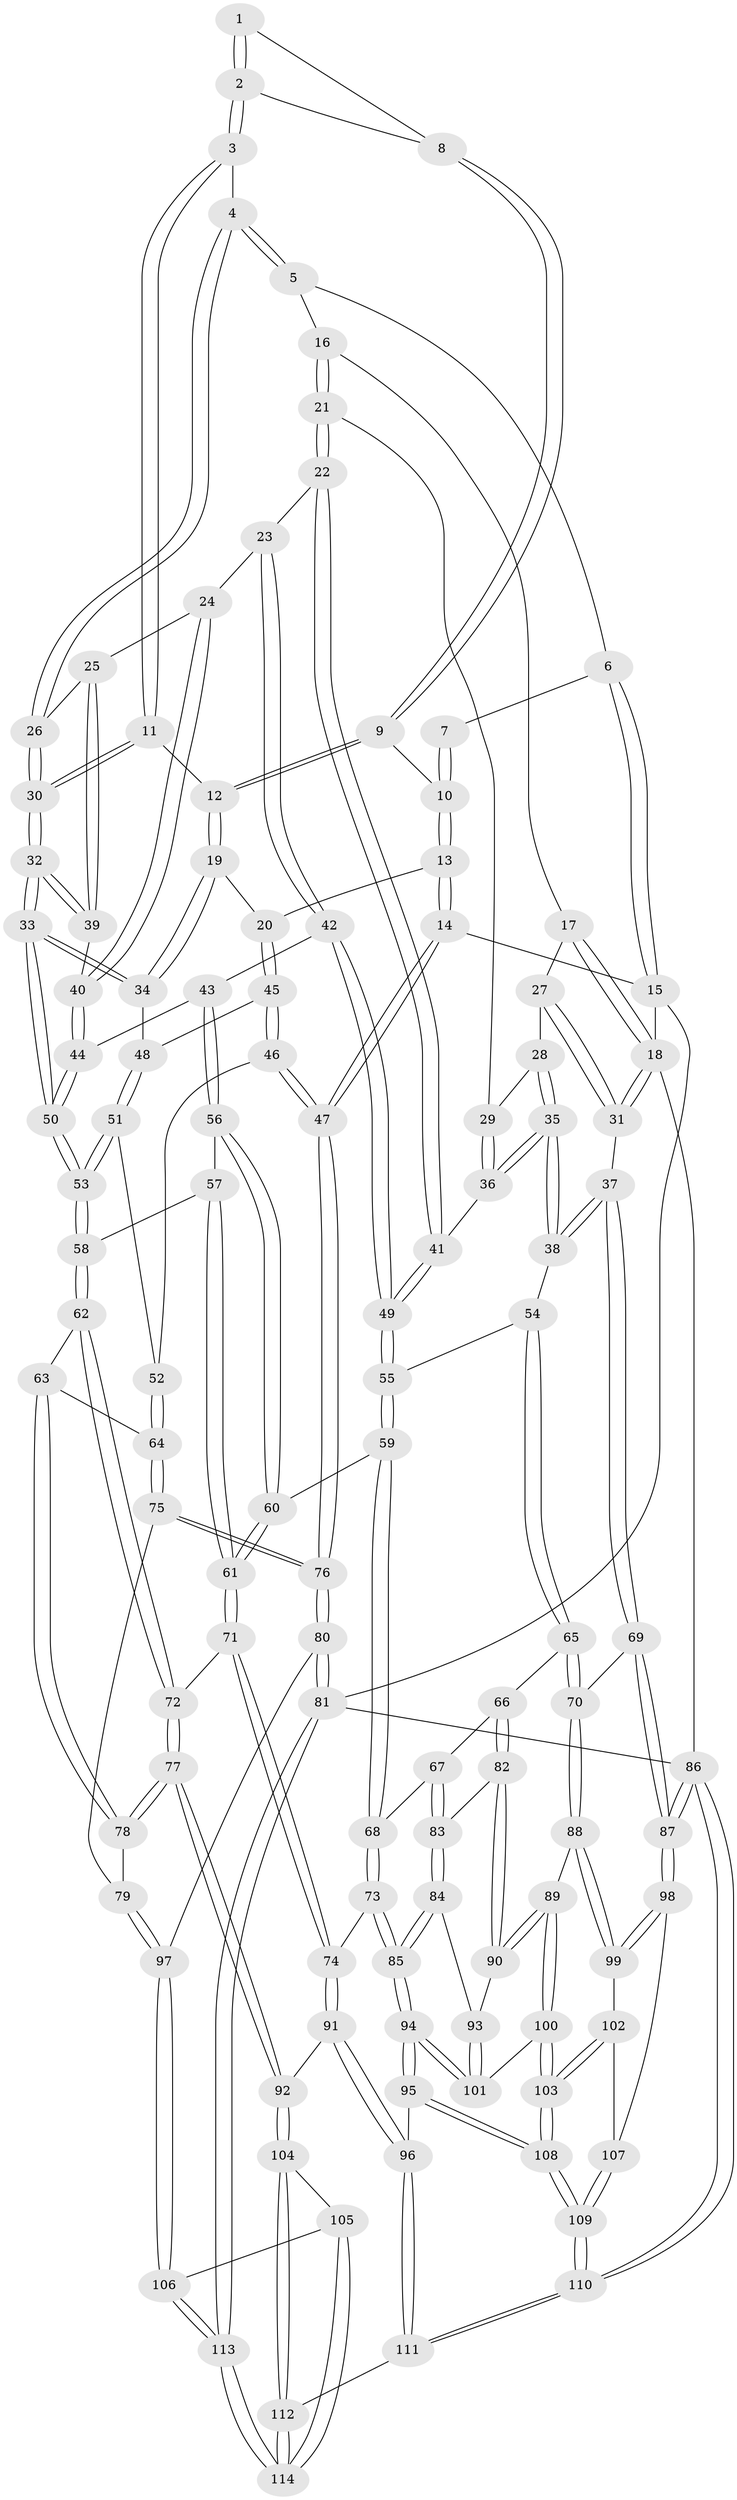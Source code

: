 // Generated by graph-tools (version 1.1) at 2025/03/03/09/25 03:03:12]
// undirected, 114 vertices, 282 edges
graph export_dot {
graph [start="1"]
  node [color=gray90,style=filled];
  1 [pos="+0.1699308886854425+0.051209141982399065"];
  2 [pos="+0.24900337834650957+0.11148872278507521"];
  3 [pos="+0.310522248838284+0.15263456083164056"];
  4 [pos="+0.44847974251833994+0.09637455804647956"];
  5 [pos="+0.5549240190517568+0"];
  6 [pos="+0+0"];
  7 [pos="+0.0994603022870953+0"];
  8 [pos="+0.17109619807755005+0.14800630200167475"];
  9 [pos="+0.16330337348617655+0.1931294069342072"];
  10 [pos="+0.13924881598196107+0.19537197782623197"];
  11 [pos="+0.2672868695346212+0.2061135122709128"];
  12 [pos="+0.2548970198468802+0.2171187470094103"];
  13 [pos="+0.04674956279857495+0.24503819462134005"];
  14 [pos="+0+0.18146662129237967"];
  15 [pos="+0+0"];
  16 [pos="+0.6840774862129156+0"];
  17 [pos="+0.7227363266832376+0"];
  18 [pos="+1+0"];
  19 [pos="+0.23929989627607132+0.284483859898822"];
  20 [pos="+0.13621527915905027+0.32487110631149557"];
  21 [pos="+0.6521027698031336+0.29992012182579664"];
  22 [pos="+0.6447231433732701+0.31477213518738706"];
  23 [pos="+0.5868540676119449+0.32250900127790627"];
  24 [pos="+0.529617919244253+0.28861548083533906"];
  25 [pos="+0.490030806369614+0.24480457459318006"];
  26 [pos="+0.4491346955879379+0.10428947801679904"];
  27 [pos="+0.8398049410448812+0.14641478094739618"];
  28 [pos="+0.7794735089572231+0.2808269570326199"];
  29 [pos="+0.7525167396117848+0.29167244654851243"];
  30 [pos="+0.3677733327761254+0.313912616669113"];
  31 [pos="+1+0.4366945430332431"];
  32 [pos="+0.3655541005760778+0.3505575717768162"];
  33 [pos="+0.34027105303367866+0.3833433816465342"];
  34 [pos="+0.2820829642410465+0.3531101699828165"];
  35 [pos="+0.8278679503579472+0.3956734014900604"];
  36 [pos="+0.7465225802133156+0.3821407231117071"];
  37 [pos="+1+0.4593845615126833"];
  38 [pos="+0.8972165104047741+0.4377228437248881"];
  39 [pos="+0.43856621469860196+0.3326193219975666"];
  40 [pos="+0.4806246581325183+0.3761611108456584"];
  41 [pos="+0.6799683524744545+0.38448573798588365"];
  42 [pos="+0.5194036549450831+0.44163256386496047"];
  43 [pos="+0.5048922133177081+0.44320159221148414"];
  44 [pos="+0.5019407809277968+0.4415657882436404"];
  45 [pos="+0.13640179682117345+0.37123567378040484"];
  46 [pos="+0.03713384190284323+0.5185128465349218"];
  47 [pos="+0+0.586118489211046"];
  48 [pos="+0.2095112425331104+0.405439365951299"];
  49 [pos="+0.6473170089498937+0.5021012843736608"];
  50 [pos="+0.3534142642983878+0.43666986616417935"];
  51 [pos="+0.2197338583939255+0.4933322721724094"];
  52 [pos="+0.10851033323828214+0.5236818484607197"];
  53 [pos="+0.3169717816689043+0.5206800089967866"];
  54 [pos="+0.697919071405659+0.5320842875083132"];
  55 [pos="+0.6513852067651736+0.5112130270327038"];
  56 [pos="+0.4838562447957156+0.5178791221661111"];
  57 [pos="+0.4120173035159024+0.5320806195206352"];
  58 [pos="+0.318799396739145+0.5266266975022534"];
  59 [pos="+0.6030707205175162+0.5714054210266921"];
  60 [pos="+0.4980210552957958+0.5781127049588627"];
  61 [pos="+0.47906364660933637+0.60542877528297"];
  62 [pos="+0.31972923602749037+0.5654314345981487"];
  63 [pos="+0.2236011339578225+0.6267610101266909"];
  64 [pos="+0.2167180625984881+0.6279105449664021"];
  65 [pos="+0.765503472171992+0.6661274908501105"];
  66 [pos="+0.676248789073604+0.6819423646964184"];
  67 [pos="+0.613683317596854+0.6829441419815218"];
  68 [pos="+0.5958563030797807+0.679028027371686"];
  69 [pos="+1+0.5324493599036019"];
  70 [pos="+0.7850877811393219+0.6792850246680677"];
  71 [pos="+0.45274043838594213+0.6583766793779168"];
  72 [pos="+0.3836867929378359+0.669867402031031"];
  73 [pos="+0.5473098048514067+0.7122459028269529"];
  74 [pos="+0.537454212367789+0.7093235309245494"];
  75 [pos="+0.17494175597401962+0.6761847824385268"];
  76 [pos="+0+0.656187294999706"];
  77 [pos="+0.333084157420389+0.775610855495955"];
  78 [pos="+0.29971390767289374+0.765662024433157"];
  79 [pos="+0.22040032177917215+0.7596710759170875"];
  80 [pos="+0+0.6583516471489221"];
  81 [pos="+0+1"];
  82 [pos="+0.6649378938817343+0.7601416210067019"];
  83 [pos="+0.6484295875826747+0.750192928510647"];
  84 [pos="+0.5867769993158508+0.7917182772146157"];
  85 [pos="+0.5655242006503574+0.7841945015307981"];
  86 [pos="+1+1"];
  87 [pos="+1+0.7901456197013297"];
  88 [pos="+0.7815073167161389+0.7587866054415614"];
  89 [pos="+0.7052652185726507+0.7977001199749728"];
  90 [pos="+0.6884740608893145+0.7908016717736889"];
  91 [pos="+0.3916620887615788+0.8552962950328975"];
  92 [pos="+0.35148202480882834+0.8310278336045068"];
  93 [pos="+0.593940411394752+0.7955988729624002"];
  94 [pos="+0.5072149976942854+0.8762674040898417"];
  95 [pos="+0.48892500793445426+0.8931801772921752"];
  96 [pos="+0.4493469030501995+0.9065412310945582"];
  97 [pos="+0.11903438613872172+0.8207206431250841"];
  98 [pos="+0.9908134423775+0.8271465518488382"];
  99 [pos="+0.7883519783673137+0.7684338435684215"];
  100 [pos="+0.670351117248737+0.889702380165478"];
  101 [pos="+0.6439742963684664+0.8736264506641652"];
  102 [pos="+0.7984885166209873+0.8443993033382782"];
  103 [pos="+0.6958244943744755+0.9728957080745034"];
  104 [pos="+0.269831243696837+0.9052053949283106"];
  105 [pos="+0.19197076421390916+0.909720137921143"];
  106 [pos="+0.14969895519672768+0.9013401408418072"];
  107 [pos="+0.865998351720357+0.9027047158252793"];
  108 [pos="+0.6947669052038327+0.9968253470620091"];
  109 [pos="+0.7731860914505029+1"];
  110 [pos="+0.7737539542508499+1"];
  111 [pos="+0.4310638062980088+1"];
  112 [pos="+0.32483581807496664+1"];
  113 [pos="+0+1"];
  114 [pos="+0.2655880282168699+1"];
  1 -- 2;
  1 -- 2;
  1 -- 8;
  2 -- 3;
  2 -- 3;
  2 -- 8;
  3 -- 4;
  3 -- 11;
  3 -- 11;
  4 -- 5;
  4 -- 5;
  4 -- 26;
  4 -- 26;
  5 -- 6;
  5 -- 16;
  6 -- 7;
  6 -- 15;
  6 -- 15;
  7 -- 10;
  7 -- 10;
  8 -- 9;
  8 -- 9;
  9 -- 10;
  9 -- 12;
  9 -- 12;
  10 -- 13;
  10 -- 13;
  11 -- 12;
  11 -- 30;
  11 -- 30;
  12 -- 19;
  12 -- 19;
  13 -- 14;
  13 -- 14;
  13 -- 20;
  14 -- 15;
  14 -- 47;
  14 -- 47;
  15 -- 18;
  15 -- 81;
  16 -- 17;
  16 -- 21;
  16 -- 21;
  17 -- 18;
  17 -- 18;
  17 -- 27;
  18 -- 31;
  18 -- 31;
  18 -- 86;
  19 -- 20;
  19 -- 34;
  19 -- 34;
  20 -- 45;
  20 -- 45;
  21 -- 22;
  21 -- 22;
  21 -- 29;
  22 -- 23;
  22 -- 41;
  22 -- 41;
  23 -- 24;
  23 -- 42;
  23 -- 42;
  24 -- 25;
  24 -- 40;
  24 -- 40;
  25 -- 26;
  25 -- 39;
  25 -- 39;
  26 -- 30;
  26 -- 30;
  27 -- 28;
  27 -- 31;
  27 -- 31;
  28 -- 29;
  28 -- 35;
  28 -- 35;
  29 -- 36;
  29 -- 36;
  30 -- 32;
  30 -- 32;
  31 -- 37;
  32 -- 33;
  32 -- 33;
  32 -- 39;
  32 -- 39;
  33 -- 34;
  33 -- 34;
  33 -- 50;
  33 -- 50;
  34 -- 48;
  35 -- 36;
  35 -- 36;
  35 -- 38;
  35 -- 38;
  36 -- 41;
  37 -- 38;
  37 -- 38;
  37 -- 69;
  37 -- 69;
  38 -- 54;
  39 -- 40;
  40 -- 44;
  40 -- 44;
  41 -- 49;
  41 -- 49;
  42 -- 43;
  42 -- 49;
  42 -- 49;
  43 -- 44;
  43 -- 56;
  43 -- 56;
  44 -- 50;
  44 -- 50;
  45 -- 46;
  45 -- 46;
  45 -- 48;
  46 -- 47;
  46 -- 47;
  46 -- 52;
  47 -- 76;
  47 -- 76;
  48 -- 51;
  48 -- 51;
  49 -- 55;
  49 -- 55;
  50 -- 53;
  50 -- 53;
  51 -- 52;
  51 -- 53;
  51 -- 53;
  52 -- 64;
  52 -- 64;
  53 -- 58;
  53 -- 58;
  54 -- 55;
  54 -- 65;
  54 -- 65;
  55 -- 59;
  55 -- 59;
  56 -- 57;
  56 -- 60;
  56 -- 60;
  57 -- 58;
  57 -- 61;
  57 -- 61;
  58 -- 62;
  58 -- 62;
  59 -- 60;
  59 -- 68;
  59 -- 68;
  60 -- 61;
  60 -- 61;
  61 -- 71;
  61 -- 71;
  62 -- 63;
  62 -- 72;
  62 -- 72;
  63 -- 64;
  63 -- 78;
  63 -- 78;
  64 -- 75;
  64 -- 75;
  65 -- 66;
  65 -- 70;
  65 -- 70;
  66 -- 67;
  66 -- 82;
  66 -- 82;
  67 -- 68;
  67 -- 83;
  67 -- 83;
  68 -- 73;
  68 -- 73;
  69 -- 70;
  69 -- 87;
  69 -- 87;
  70 -- 88;
  70 -- 88;
  71 -- 72;
  71 -- 74;
  71 -- 74;
  72 -- 77;
  72 -- 77;
  73 -- 74;
  73 -- 85;
  73 -- 85;
  74 -- 91;
  74 -- 91;
  75 -- 76;
  75 -- 76;
  75 -- 79;
  76 -- 80;
  76 -- 80;
  77 -- 78;
  77 -- 78;
  77 -- 92;
  77 -- 92;
  78 -- 79;
  79 -- 97;
  79 -- 97;
  80 -- 81;
  80 -- 81;
  80 -- 97;
  81 -- 113;
  81 -- 113;
  81 -- 86;
  82 -- 83;
  82 -- 90;
  82 -- 90;
  83 -- 84;
  83 -- 84;
  84 -- 85;
  84 -- 85;
  84 -- 93;
  85 -- 94;
  85 -- 94;
  86 -- 87;
  86 -- 87;
  86 -- 110;
  86 -- 110;
  87 -- 98;
  87 -- 98;
  88 -- 89;
  88 -- 99;
  88 -- 99;
  89 -- 90;
  89 -- 90;
  89 -- 100;
  89 -- 100;
  90 -- 93;
  91 -- 92;
  91 -- 96;
  91 -- 96;
  92 -- 104;
  92 -- 104;
  93 -- 101;
  93 -- 101;
  94 -- 95;
  94 -- 95;
  94 -- 101;
  94 -- 101;
  95 -- 96;
  95 -- 108;
  95 -- 108;
  96 -- 111;
  96 -- 111;
  97 -- 106;
  97 -- 106;
  98 -- 99;
  98 -- 99;
  98 -- 107;
  99 -- 102;
  100 -- 101;
  100 -- 103;
  100 -- 103;
  102 -- 103;
  102 -- 103;
  102 -- 107;
  103 -- 108;
  103 -- 108;
  104 -- 105;
  104 -- 112;
  104 -- 112;
  105 -- 106;
  105 -- 114;
  105 -- 114;
  106 -- 113;
  106 -- 113;
  107 -- 109;
  107 -- 109;
  108 -- 109;
  108 -- 109;
  109 -- 110;
  109 -- 110;
  110 -- 111;
  110 -- 111;
  111 -- 112;
  112 -- 114;
  112 -- 114;
  113 -- 114;
  113 -- 114;
}
